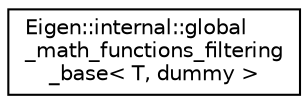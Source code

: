 digraph "Graphical Class Hierarchy"
{
  edge [fontname="Helvetica",fontsize="10",labelfontname="Helvetica",labelfontsize="10"];
  node [fontname="Helvetica",fontsize="10",shape=record];
  rankdir="LR";
  Node1 [label="Eigen::internal::global\l_math_functions_filtering\l_base\< T, dummy \>",height=0.2,width=0.4,color="black", fillcolor="white", style="filled",URL="$struct_eigen_1_1internal_1_1global__math__functions__filtering__base.html"];
}
